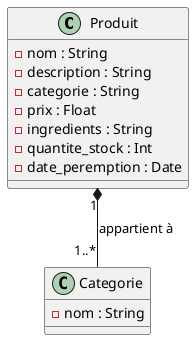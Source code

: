 @startuml

class Produit {
  - nom : String
  - description : String
  - categorie : String
  - prix : Float
  - ingredients : String
  - quantite_stock : Int
  - date_peremption : Date
}

class Categorie {
  - nom : String
}

Produit "1" *-- "1..*" Categorie : "appartient à"

@enduml
